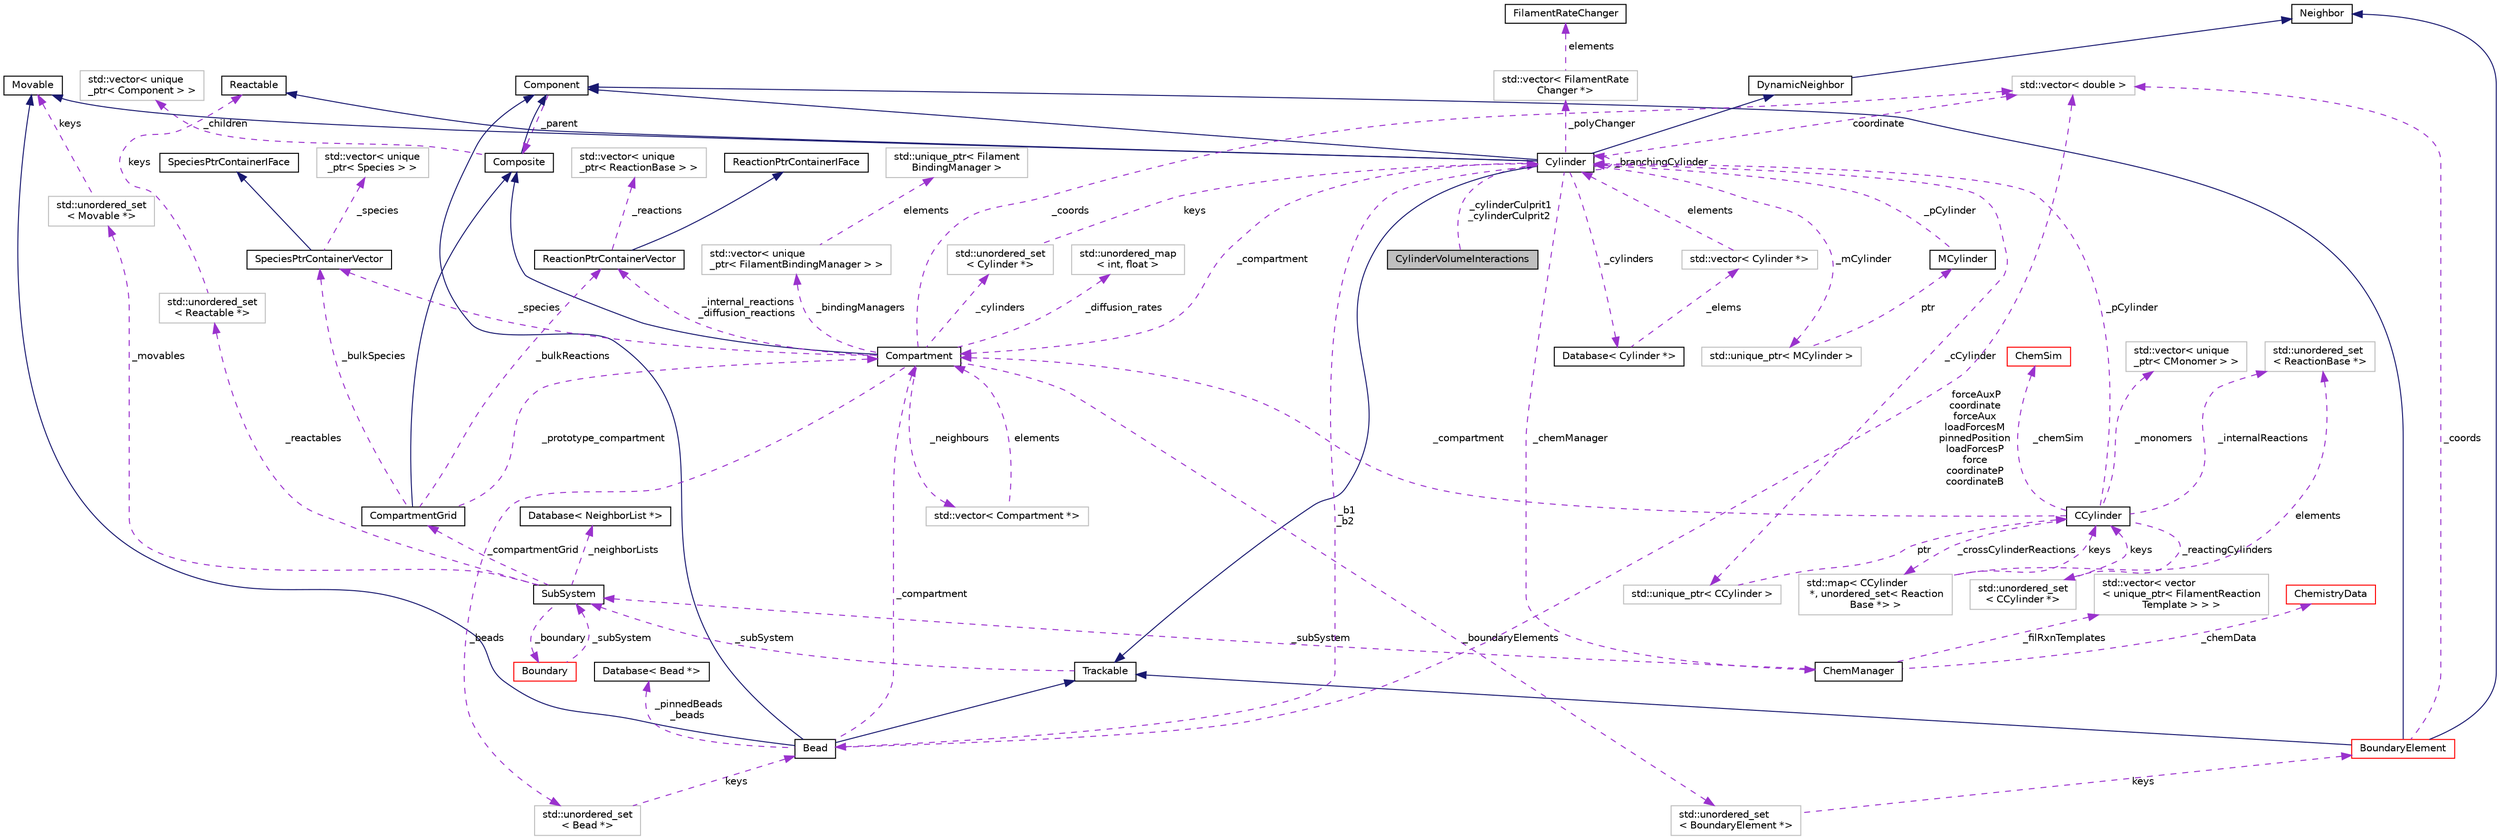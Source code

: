 digraph "CylinderVolumeInteractions"
{
 // INTERACTIVE_SVG=YES
  edge [fontname="Helvetica",fontsize="10",labelfontname="Helvetica",labelfontsize="10"];
  node [fontname="Helvetica",fontsize="10",shape=record];
  Node2 [label="CylinderVolumeInteractions",height=0.2,width=0.4,color="black", fillcolor="grey75", style="filled", fontcolor="black"];
  Node3 -> Node2 [dir="back",color="darkorchid3",fontsize="10",style="dashed",label=" _cylinderCulprit1\n_cylinderCulprit2" ,fontname="Helvetica"];
  Node3 [label="Cylinder",height=0.2,width=0.4,color="black", fillcolor="white", style="filled",URL="$classCylinder.html",tooltip="A container to store a MCylinder and CCylinder. "];
  Node4 -> Node3 [dir="back",color="midnightblue",fontsize="10",style="solid",fontname="Helvetica"];
  Node4 [label="Component",height=0.2,width=0.4,color="black", fillcolor="white", style="filled",URL="$classComponent.html",tooltip="The base class for the Composite pattern hieararchy. "];
  Node5 -> Node4 [dir="back",color="darkorchid3",fontsize="10",style="dashed",label=" _parent" ,fontname="Helvetica"];
  Node5 [label="Composite",height=0.2,width=0.4,color="black", fillcolor="white", style="filled",URL="$classComposite.html",tooltip="The aggregating class for the Composite pattern. "];
  Node4 -> Node5 [dir="back",color="midnightblue",fontsize="10",style="solid",fontname="Helvetica"];
  Node6 -> Node5 [dir="back",color="darkorchid3",fontsize="10",style="dashed",label=" _children" ,fontname="Helvetica"];
  Node6 [label="std::vector\< unique\l_ptr\< Component \> \>",height=0.2,width=0.4,color="grey75", fillcolor="white", style="filled"];
  Node8 -> Node3 [dir="back",color="midnightblue",fontsize="10",style="solid",fontname="Helvetica"];
  Node8 [label="Trackable",height=0.2,width=0.4,color="black", fillcolor="white", style="filled",URL="$classTrackable.html",tooltip="An abstract base class for a trackable object in the SubSystem. "];
  Node9 -> Node8 [dir="back",color="darkorchid3",fontsize="10",style="dashed",label=" _subSystem" ,fontname="Helvetica"];
  Node9 [label="SubSystem",height=0.2,width=0.4,color="black", fillcolor="white", style="filled",URL="$classSubSystem.html",tooltip="Manages all Movables and Reactables. "];
  Node10 -> Node9 [dir="back",color="darkorchid3",fontsize="10",style="dashed",label=" _movables" ,fontname="Helvetica"];
  Node10 [label="std::unordered_set\l\< Movable *\>",height=0.2,width=0.4,color="grey75", fillcolor="white", style="filled"];
  Node11 -> Node10 [dir="back",color="darkorchid3",fontsize="10",style="dashed",label=" keys" ,fontname="Helvetica"];
  Node11 [label="Movable",height=0.2,width=0.4,color="black", fillcolor="white", style="filled",URL="$classMovable.html",tooltip="An abstract base class for a movable element in the SubSystem. "];
  Node12 -> Node9 [dir="back",color="darkorchid3",fontsize="10",style="dashed",label=" _reactables" ,fontname="Helvetica"];
  Node12 [label="std::unordered_set\l\< Reactable *\>",height=0.2,width=0.4,color="grey75", fillcolor="white", style="filled"];
  Node13 -> Node12 [dir="back",color="darkorchid3",fontsize="10",style="dashed",label=" keys" ,fontname="Helvetica"];
  Node13 [label="Reactable",height=0.2,width=0.4,color="black", fillcolor="white", style="filled",URL="$classReactable.html",tooltip="An abstract base class for a reactable element in the SubSystem. "];
  Node14 -> Node9 [dir="back",color="darkorchid3",fontsize="10",style="dashed",label=" _boundary" ,fontname="Helvetica"];
  Node14 [label="Boundary",height=0.2,width=0.4,color="red", fillcolor="white", style="filled",URL="$classBoundary.html",tooltip="To store all BoundarySurfaces that are in the SubSystem. "];
  Node9 -> Node14 [dir="back",color="darkorchid3",fontsize="10",style="dashed",label=" _subSystem" ,fontname="Helvetica"];
  Node24 -> Node9 [dir="back",color="darkorchid3",fontsize="10",style="dashed",label=" _compartmentGrid" ,fontname="Helvetica"];
  Node24 [label="CompartmentGrid",height=0.2,width=0.4,color="black", fillcolor="white", style="filled",URL="$classCompartmentGrid.html",tooltip="A simple n-dimensional grid of Compartment objects. "];
  Node5 -> Node24 [dir="back",color="midnightblue",fontsize="10",style="solid",fontname="Helvetica"];
  Node25 -> Node24 [dir="back",color="darkorchid3",fontsize="10",style="dashed",label=" _prototype_compartment" ,fontname="Helvetica"];
  Node25 [label="Compartment",height=0.2,width=0.4,color="black", fillcolor="white", style="filled",URL="$classCompartment.html",tooltip="A container or holding Species and Reactions. "];
  Node5 -> Node25 [dir="back",color="midnightblue",fontsize="10",style="solid",fontname="Helvetica"];
  Node26 -> Node25 [dir="back",color="darkorchid3",fontsize="10",style="dashed",label=" _beads" ,fontname="Helvetica"];
  Node26 [label="std::unordered_set\l\< Bead *\>",height=0.2,width=0.4,color="grey75", fillcolor="white", style="filled"];
  Node27 -> Node26 [dir="back",color="darkorchid3",fontsize="10",style="dashed",label=" keys" ,fontname="Helvetica"];
  Node27 [label="Bead",height=0.2,width=0.4,color="black", fillcolor="white", style="filled",URL="$classBead.html",tooltip="Represents a single coordinate between Cylinders, and holds forces needed for mechanical equilibratio..."];
  Node4 -> Node27 [dir="back",color="midnightblue",fontsize="10",style="solid",fontname="Helvetica"];
  Node8 -> Node27 [dir="back",color="midnightblue",fontsize="10",style="solid",fontname="Helvetica"];
  Node11 -> Node27 [dir="back",color="midnightblue",fontsize="10",style="solid",fontname="Helvetica"];
  Node25 -> Node27 [dir="back",color="darkorchid3",fontsize="10",style="dashed",label=" _compartment" ,fontname="Helvetica"];
  Node28 -> Node27 [dir="back",color="darkorchid3",fontsize="10",style="dashed",label=" _pinnedBeads\n_beads" ,fontname="Helvetica"];
  Node28 [label="Database\< Bead *\>",height=0.2,width=0.4,color="black", fillcolor="white", style="filled",URL="$classDatabase.html"];
  Node23 -> Node27 [dir="back",color="darkorchid3",fontsize="10",style="dashed",label=" forceAuxP\ncoordinate\nforceAux\nloadForcesM\npinnedPosition\nloadForcesP\nforce\ncoordinateP\ncoordinateB" ,fontname="Helvetica"];
  Node23 [label="std::vector\< double \>",height=0.2,width=0.4,color="grey75", fillcolor="white", style="filled"];
  Node29 -> Node25 [dir="back",color="darkorchid3",fontsize="10",style="dashed",label=" _neighbours" ,fontname="Helvetica"];
  Node29 [label="std::vector\< Compartment *\>",height=0.2,width=0.4,color="grey75", fillcolor="white", style="filled"];
  Node25 -> Node29 [dir="back",color="darkorchid3",fontsize="10",style="dashed",label=" elements" ,fontname="Helvetica"];
  Node30 -> Node25 [dir="back",color="darkorchid3",fontsize="10",style="dashed",label=" _cylinders" ,fontname="Helvetica"];
  Node30 [label="std::unordered_set\l\< Cylinder *\>",height=0.2,width=0.4,color="grey75", fillcolor="white", style="filled"];
  Node3 -> Node30 [dir="back",color="darkorchid3",fontsize="10",style="dashed",label=" keys" ,fontname="Helvetica"];
  Node31 -> Node25 [dir="back",color="darkorchid3",fontsize="10",style="dashed",label=" _boundaryElements" ,fontname="Helvetica"];
  Node31 [label="std::unordered_set\l\< BoundaryElement *\>",height=0.2,width=0.4,color="grey75", fillcolor="white", style="filled"];
  Node20 -> Node31 [dir="back",color="darkorchid3",fontsize="10",style="dashed",label=" keys" ,fontname="Helvetica"];
  Node20 [label="BoundaryElement",height=0.2,width=0.4,color="red", fillcolor="white", style="filled",URL="$classBoundaryElement.html",tooltip="Represents an element of a BoundarySurface. "];
  Node4 -> Node20 [dir="back",color="midnightblue",fontsize="10",style="solid",fontname="Helvetica"];
  Node8 -> Node20 [dir="back",color="midnightblue",fontsize="10",style="solid",fontname="Helvetica"];
  Node21 -> Node20 [dir="back",color="midnightblue",fontsize="10",style="solid",fontname="Helvetica"];
  Node21 [label="Neighbor",height=0.2,width=0.4,color="black", fillcolor="white", style="filled",URL="$classNeighbor.html",tooltip="An abstract base class for any element that can be added or removed from a NeighborList statically at..."];
  Node23 -> Node20 [dir="back",color="darkorchid3",fontsize="10",style="dashed",label=" _coords" ,fontname="Helvetica"];
  Node32 -> Node25 [dir="back",color="darkorchid3",fontsize="10",style="dashed",label=" _internal_reactions\n_diffusion_reactions" ,fontname="Helvetica"];
  Node32 [label="ReactionPtrContainerVector",height=0.2,width=0.4,color="black", fillcolor="white", style="filled",URL="$classReactionPtrContainerVector.html",tooltip="A concrete class implementing the ReactionPtrContainerIFace, using vector<unique_ptr<ReactionBase>> a..."];
  Node33 -> Node32 [dir="back",color="midnightblue",fontsize="10",style="solid",fontname="Helvetica"];
  Node33 [label="ReactionPtrContainerIFace",height=0.2,width=0.4,color="black", fillcolor="white", style="filled",URL="$classReactionPtrContainerIFace.html",tooltip="An abstract interface for a container of pointers to reaction objects. "];
  Node34 -> Node32 [dir="back",color="darkorchid3",fontsize="10",style="dashed",label=" _reactions" ,fontname="Helvetica"];
  Node34 [label="std::vector\< unique\l_ptr\< ReactionBase \> \>",height=0.2,width=0.4,color="grey75", fillcolor="white", style="filled"];
  Node55 -> Node25 [dir="back",color="darkorchid3",fontsize="10",style="dashed",label=" _diffusion_rates" ,fontname="Helvetica"];
  Node55 [label="std::unordered_map\l\< int, float \>",height=0.2,width=0.4,color="grey75", fillcolor="white", style="filled"];
  Node23 -> Node25 [dir="back",color="darkorchid3",fontsize="10",style="dashed",label=" _coords" ,fontname="Helvetica"];
  Node56 -> Node25 [dir="back",color="darkorchid3",fontsize="10",style="dashed",label=" _bindingManagers" ,fontname="Helvetica"];
  Node56 [label="std::vector\< unique\l_ptr\< FilamentBindingManager \> \>",height=0.2,width=0.4,color="grey75", fillcolor="white", style="filled"];
  Node57 -> Node56 [dir="back",color="darkorchid3",fontsize="10",style="dashed",label=" elements" ,fontname="Helvetica"];
  Node57 [label="std::unique_ptr\< Filament\lBindingManager \>",height=0.2,width=0.4,color="grey75", fillcolor="white", style="filled"];
  Node61 -> Node25 [dir="back",color="darkorchid3",fontsize="10",style="dashed",label=" _species" ,fontname="Helvetica"];
  Node61 [label="SpeciesPtrContainerVector",height=0.2,width=0.4,color="black", fillcolor="white", style="filled",URL="$classSpeciesPtrContainerVector.html",tooltip="A concrete class implementing the SpeciesPtrContainerIFace, using vector<unique_ptr<Species>> as the ..."];
  Node62 -> Node61 [dir="back",color="midnightblue",fontsize="10",style="solid",fontname="Helvetica"];
  Node62 [label="SpeciesPtrContainerIFace",height=0.2,width=0.4,color="black", fillcolor="white", style="filled",URL="$classSpeciesPtrContainerIFace.html",tooltip="An abstract interface for a container of pointers to Species objects. "];
  Node63 -> Node61 [dir="back",color="darkorchid3",fontsize="10",style="dashed",label=" _species" ,fontname="Helvetica"];
  Node63 [label="std::vector\< unique\l_ptr\< Species \> \>",height=0.2,width=0.4,color="grey75", fillcolor="white", style="filled"];
  Node32 -> Node24 [dir="back",color="darkorchid3",fontsize="10",style="dashed",label=" _bulkReactions" ,fontname="Helvetica"];
  Node61 -> Node24 [dir="back",color="darkorchid3",fontsize="10",style="dashed",label=" _bulkSpecies" ,fontname="Helvetica"];
  Node65 -> Node9 [dir="back",color="darkorchid3",fontsize="10",style="dashed",label=" _neighborLists" ,fontname="Helvetica"];
  Node65 [label="Database\< NeighborList *\>",height=0.2,width=0.4,color="black", fillcolor="white", style="filled",URL="$classDatabase.html"];
  Node11 -> Node3 [dir="back",color="midnightblue",fontsize="10",style="solid",fontname="Helvetica"];
  Node13 -> Node3 [dir="back",color="midnightblue",fontsize="10",style="solid",fontname="Helvetica"];
  Node66 -> Node3 [dir="back",color="midnightblue",fontsize="10",style="solid",fontname="Helvetica"];
  Node66 [label="DynamicNeighbor",height=0.2,width=0.4,color="black", fillcolor="white", style="filled",URL="$classDynamicNeighbor.html",tooltip="An abstract base class for any element that can be added or removed from a NeighborList dynamically a..."];
  Node21 -> Node66 [dir="back",color="midnightblue",fontsize="10",style="solid",fontname="Helvetica"];
  Node3 -> Node3 [dir="back",color="darkorchid3",fontsize="10",style="dashed",label=" _branchingCylinder" ,fontname="Helvetica"];
  Node67 -> Node3 [dir="back",color="darkorchid3",fontsize="10",style="dashed",label=" _polyChanger" ,fontname="Helvetica"];
  Node67 [label="std::vector\< FilamentRate\lChanger *\>",height=0.2,width=0.4,color="grey75", fillcolor="white", style="filled"];
  Node68 -> Node67 [dir="back",color="darkorchid3",fontsize="10",style="dashed",label=" elements" ,fontname="Helvetica"];
  Node68 [label="FilamentRateChanger",height=0.2,width=0.4,color="black", fillcolor="white", style="filled",URL="$classFilamentRateChanger.html",tooltip="Used to change Filament reaction rates based on forces in the network. "];
  Node69 -> Node3 [dir="back",color="darkorchid3",fontsize="10",style="dashed",label=" _cCylinder" ,fontname="Helvetica"];
  Node69 [label="std::unique_ptr\< CCylinder \>",height=0.2,width=0.4,color="grey75", fillcolor="white", style="filled"];
  Node39 -> Node69 [dir="back",color="darkorchid3",fontsize="10",style="dashed",label=" ptr" ,fontname="Helvetica"];
  Node39 [label="CCylinder",height=0.2,width=0.4,color="black", fillcolor="white", style="filled",URL="$classCCylinder.html",tooltip="Holds all CMonomers and Reactions associated with it. "];
  Node40 -> Node39 [dir="back",color="darkorchid3",fontsize="10",style="dashed",label=" _crossCylinderReactions" ,fontname="Helvetica"];
  Node40 [label="std::map\< CCylinder\l *, unordered_set\< Reaction\lBase *\> \>",height=0.2,width=0.4,color="grey75", fillcolor="white", style="filled"];
  Node39 -> Node40 [dir="back",color="darkorchid3",fontsize="10",style="dashed",label=" keys" ,fontname="Helvetica"];
  Node37 -> Node40 [dir="back",color="darkorchid3",fontsize="10",style="dashed",label=" elements" ,fontname="Helvetica"];
  Node37 [label="std::unordered_set\l\< ReactionBase *\>",height=0.2,width=0.4,color="grey75", fillcolor="white", style="filled"];
  Node41 -> Node39 [dir="back",color="darkorchid3",fontsize="10",style="dashed",label=" _monomers" ,fontname="Helvetica"];
  Node41 [label="std::vector\< unique\l_ptr\< CMonomer \> \>",height=0.2,width=0.4,color="grey75", fillcolor="white", style="filled"];
  Node3 -> Node39 [dir="back",color="darkorchid3",fontsize="10",style="dashed",label=" _pCylinder" ,fontname="Helvetica"];
  Node51 -> Node39 [dir="back",color="darkorchid3",fontsize="10",style="dashed",label=" _reactingCylinders" ,fontname="Helvetica"];
  Node51 [label="std::unordered_set\l\< CCylinder *\>",height=0.2,width=0.4,color="grey75", fillcolor="white", style="filled"];
  Node39 -> Node51 [dir="back",color="darkorchid3",fontsize="10",style="dashed",label=" keys" ,fontname="Helvetica"];
  Node25 -> Node39 [dir="back",color="darkorchid3",fontsize="10",style="dashed",label=" _compartment" ,fontname="Helvetica"];
  Node37 -> Node39 [dir="back",color="darkorchid3",fontsize="10",style="dashed",label=" _internalReactions" ,fontname="Helvetica"];
  Node52 -> Node39 [dir="back",color="darkorchid3",fontsize="10",style="dashed",label=" _chemSim" ,fontname="Helvetica"];
  Node52 [label="ChemSim",height=0.2,width=0.4,color="red", fillcolor="white", style="filled",URL="$classChemSim.html",tooltip="Used to manage running a network of chemical reactions. "];
  Node27 -> Node3 [dir="back",color="darkorchid3",fontsize="10",style="dashed",label=" _b1\n_b2" ,fontname="Helvetica"];
  Node70 -> Node3 [dir="back",color="darkorchid3",fontsize="10",style="dashed",label=" _cylinders" ,fontname="Helvetica"];
  Node70 [label="Database\< Cylinder *\>",height=0.2,width=0.4,color="black", fillcolor="white", style="filled",URL="$classDatabase.html"];
  Node71 -> Node70 [dir="back",color="darkorchid3",fontsize="10",style="dashed",label=" _elems" ,fontname="Helvetica"];
  Node71 [label="std::vector\< Cylinder *\>",height=0.2,width=0.4,color="grey75", fillcolor="white", style="filled"];
  Node3 -> Node71 [dir="back",color="darkorchid3",fontsize="10",style="dashed",label=" elements" ,fontname="Helvetica"];
  Node25 -> Node3 [dir="back",color="darkorchid3",fontsize="10",style="dashed",label=" _compartment" ,fontname="Helvetica"];
  Node72 -> Node3 [dir="back",color="darkorchid3",fontsize="10",style="dashed",label=" _chemManager" ,fontname="Helvetica"];
  Node72 [label="ChemManager",height=0.2,width=0.4,color="black", fillcolor="white", style="filled",URL="$classChemManager.html",tooltip="For initailizing chemical reactions based on a specific system. "];
  Node73 -> Node72 [dir="back",color="darkorchid3",fontsize="10",style="dashed",label=" _filRxnTemplates" ,fontname="Helvetica"];
  Node73 [label="std::vector\< vector\l\< unique_ptr\< FilamentReaction\lTemplate \> \> \>",height=0.2,width=0.4,color="grey75", fillcolor="white", style="filled"];
  Node74 -> Node72 [dir="back",color="darkorchid3",fontsize="10",style="dashed",label=" _chemData" ,fontname="Helvetica"];
  Node74 [label="ChemistryData",height=0.2,width=0.4,color="red", fillcolor="white", style="filled",URL="$structChemistryData.html",tooltip="Struct to hold Species and Reaction information. "];
  Node9 -> Node72 [dir="back",color="darkorchid3",fontsize="10",style="dashed",label=" _subSystem" ,fontname="Helvetica"];
  Node84 -> Node3 [dir="back",color="darkorchid3",fontsize="10",style="dashed",label=" _mCylinder" ,fontname="Helvetica"];
  Node84 [label="std::unique_ptr\< MCylinder \>",height=0.2,width=0.4,color="grey75", fillcolor="white", style="filled"];
  Node85 -> Node84 [dir="back",color="darkorchid3",fontsize="10",style="dashed",label=" ptr" ,fontname="Helvetica"];
  Node85 [label="MCylinder",height=0.2,width=0.4,color="black", fillcolor="white", style="filled",URL="$classMCylinder.html",tooltip="Used to hold mechanical properties of a Cylinder. "];
  Node3 -> Node85 [dir="back",color="darkorchid3",fontsize="10",style="dashed",label=" _pCylinder" ,fontname="Helvetica"];
  Node23 -> Node3 [dir="back",color="darkorchid3",fontsize="10",style="dashed",label=" coordinate" ,fontname="Helvetica"];
}
